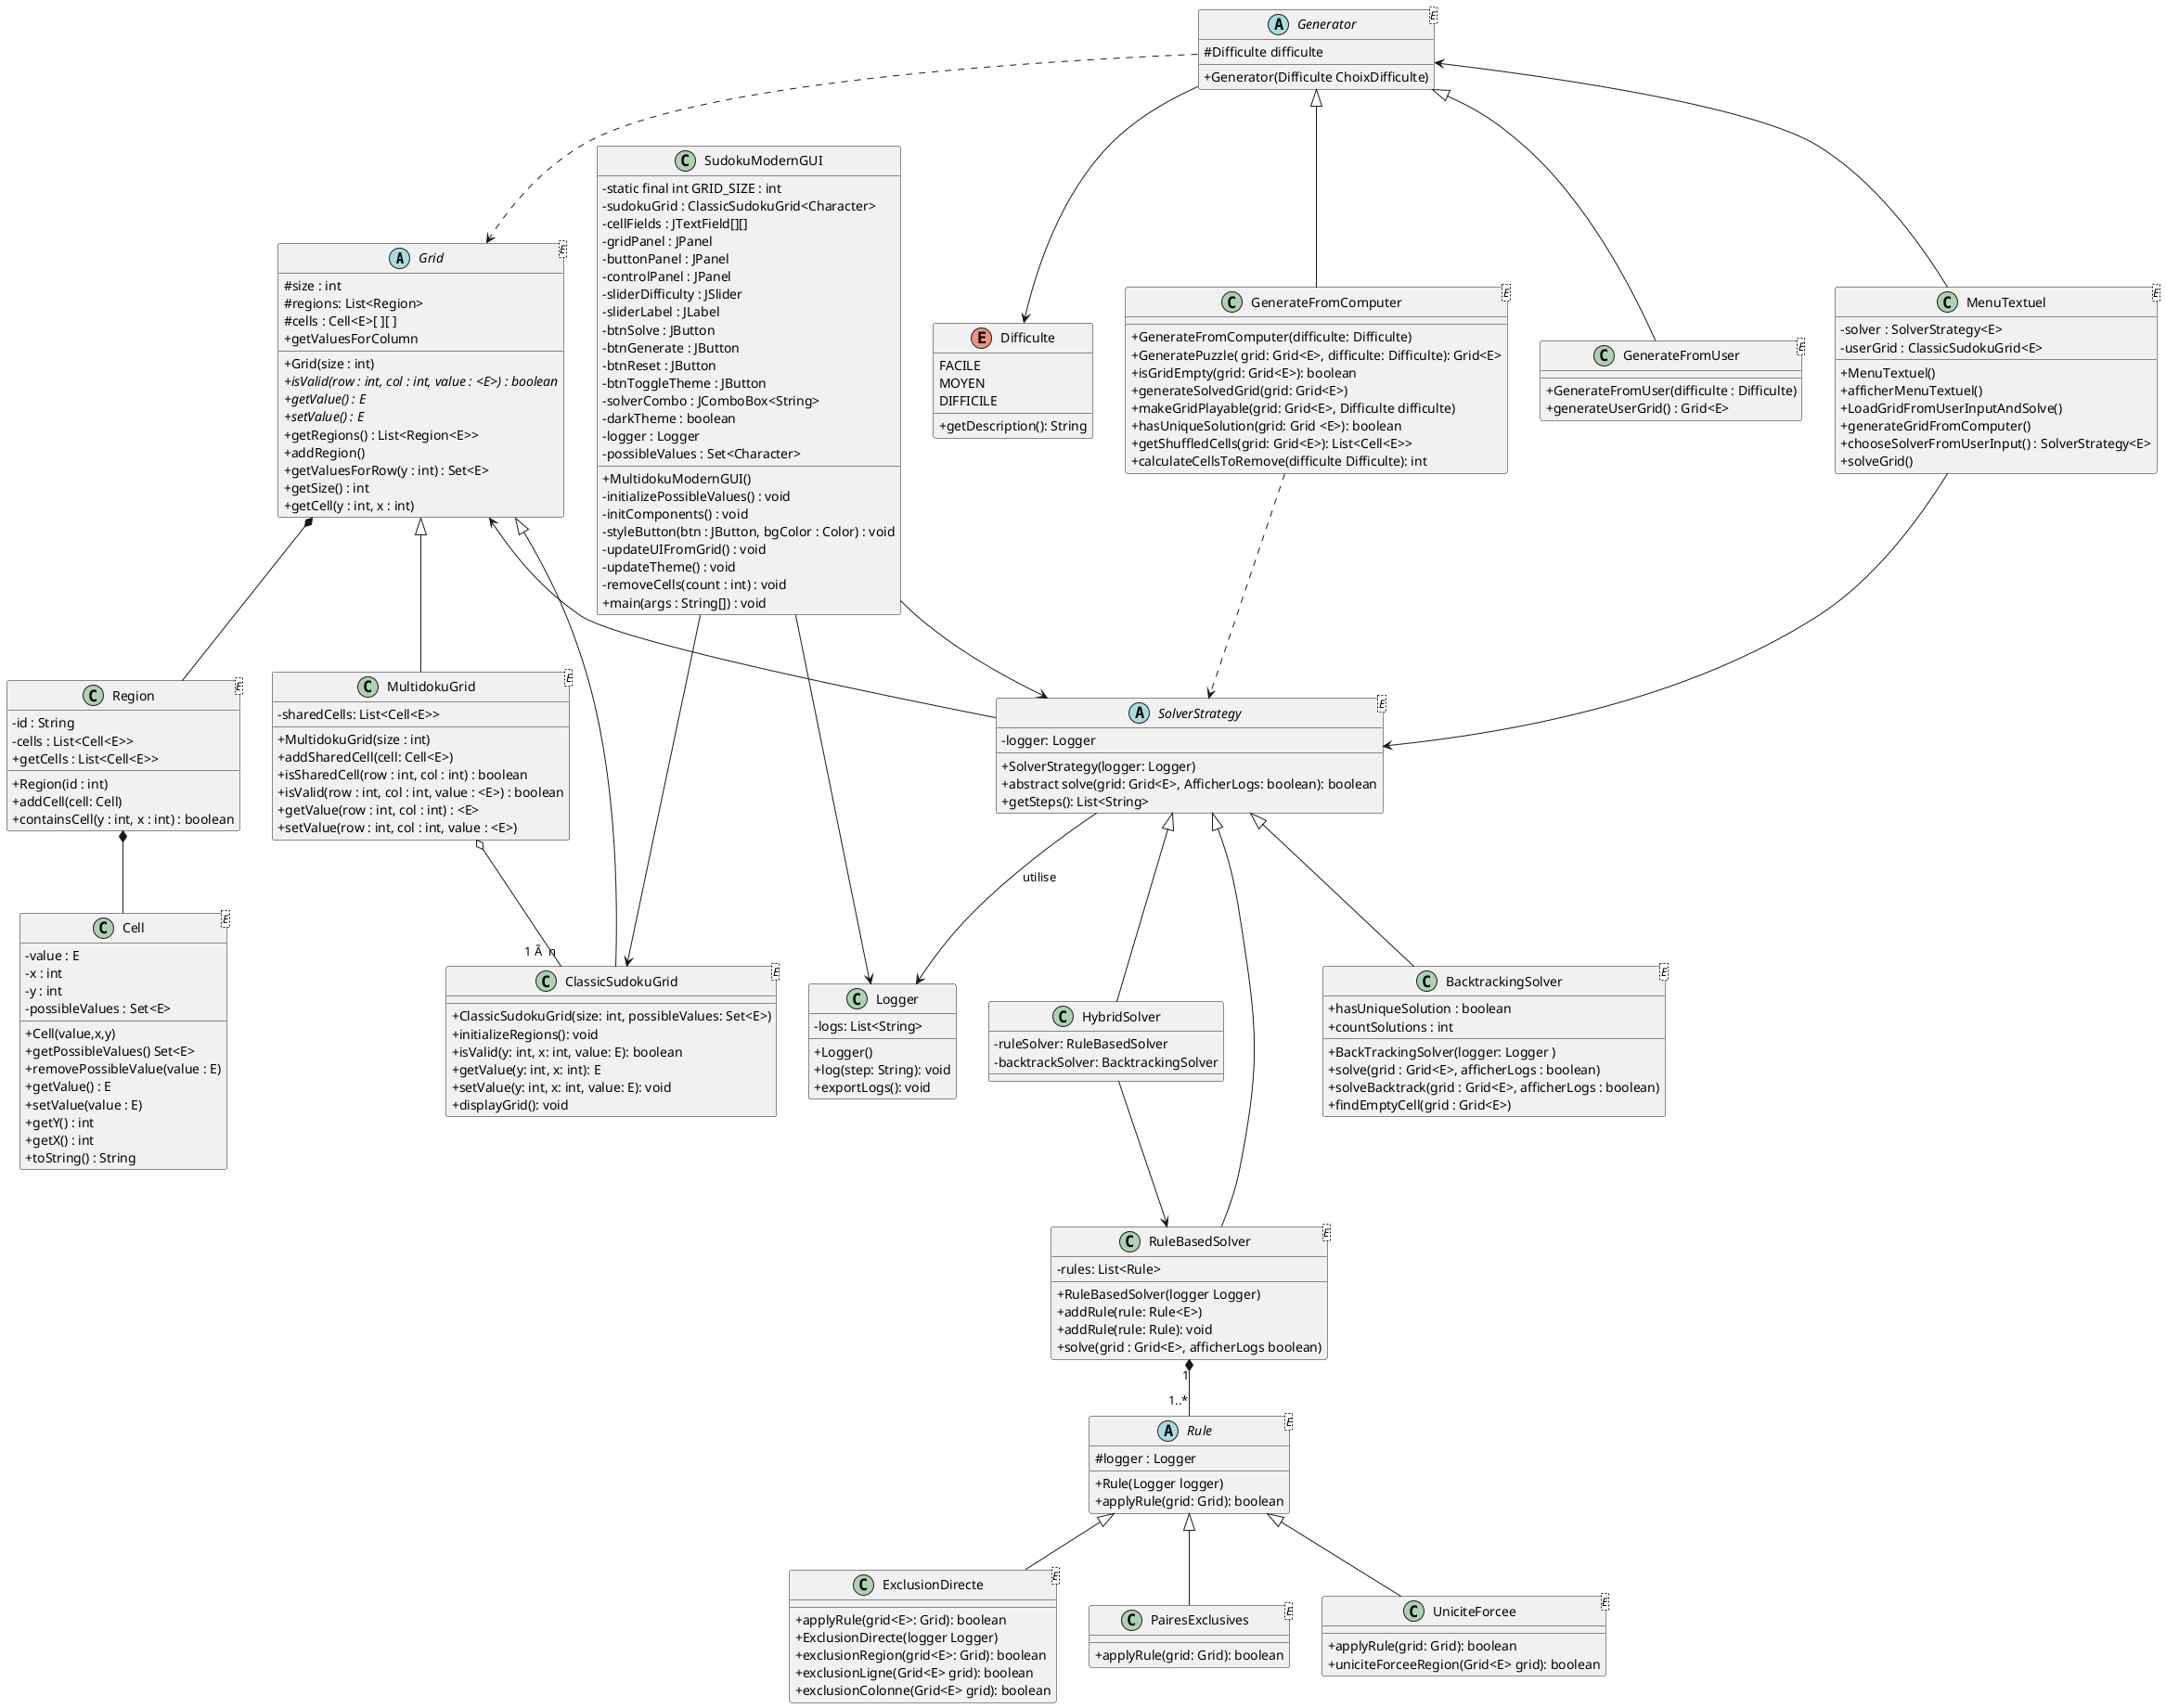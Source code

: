 @startuml
skinparam classAttributeIconSize 0
'https://plantuml.com/class-diagram

abstract class Grid<E>{
    # size : int
    # regions: List<Region>
    # cells : Cell<E>[ ][ ]
    + Grid(size : int)
    + {abstract} isValid(row : int, col : int, value : <E>) : boolean
    + {abstract} getValue() : E
    + {abstract} setValue() : E
    + getRegions() : List<Region<E>>
    + addRegion()
    + getValuesForRow(y : int) : Set<E>
    + getSize() : int
    + getValuesForColumn
    + getCell(y : int, x : int)
}

class Region<E>{
    - id : String
    - cells : List<Cell<E>>
    + Region(id : int)
    + addCell(cell: Cell)
    + getCells : List<Cell<E>>
    + containsCell(y : int, x : int) : boolean
}

class Cell<E> {
    -value : E
    -x : int
    -y : int
    -possibleValues : Set<E>
    +Cell(value,x,y)
    +getPossibleValues() Set<E>
    +removePossibleValue(value : E)
    +getValue() : E
    +setValue(value : E)
    +getY() : int
    +getX() : int
    +toString() : String
}

class ClassicSudokuGrid<E> {
    + ClassicSudokuGrid(size: int, possibleValues: Set<E>)
    + initializeRegions(): void
    + isValid(y: int, x: int, value: E): boolean
    + getValue(y: int, x: int): E
    + setValue(y: int, x: int, value: E): void
    + displayGrid(): void
}

class MultidokuGrid<E>{
    - sharedCells: List<Cell<E>>
    + MultidokuGrid(size : int)
    + addSharedCell(cell: Cell<E>)
    + isSharedCell(row : int, col : int) : boolean
    + isValid(row : int, col : int, value : <E>) : boolean
    + getValue(row : int, col : int) : <E>
    + setValue(row : int, col : int, value : <E>)
}

abstract class Rule<E> {
    #logger : Logger
    +Rule(Logger logger)
    + applyRule(grid: Grid): boolean
}
class ExclusionDirecte<E> extends Rule {
    + applyRule(grid<E>: Grid): boolean
    + ExclusionDirecte(logger Logger)
    + exclusionRegion(grid<E>: Grid): boolean
    + exclusionLigne(Grid<E> grid): boolean
    + exclusionColonne(Grid<E> grid): boolean
}
class PairesExclusives<E> extends Rule {
    + applyRule(grid: Grid): boolean
}
class UniciteForcee<E> extends Rule {
    + applyRule(grid: Grid): boolean
    + uniciteForceeRegion(Grid<E> grid): boolean
}

enum Difficulte{
    FACILE
    MOYEN
    DIFFICILE
    + getDescription(): String
}

Generator --> Difficulte

Abstract class Generator<E> {
    # Difficulte difficulte
    + Generator(Difficulte ChoixDifficulte)

}
Generator ..> Grid

class GenerateFromComputer<E> extends Generator{
    + GenerateFromComputer(difficulte: Difficulte)
    + GeneratePuzzle( grid: Grid<E>, difficulte: Difficulte): Grid<E>
    + isGridEmpty(grid: Grid<E>): boolean
    + generateSolvedGrid(grid: Grid<E>)
    + makeGridPlayable(grid: Grid<E>, Difficulte difficulte)
    + hasUniqueSolution(grid: Grid <E>): boolean
    + getShuffledCells(grid: Grid<E>): List<Cell<E>>
    + calculateCellsToRemove(difficulte Difficulte): int
}

class GenerateFromUser<E> extends Generator<E>{
    + GenerateFromUser(difficulte : Difficulte)
    + generateUserGrid() : Grid<E>
}

class MenuTextuel<E> {
    - solver : SolverStrategy<E>
    - userGrid : ClassicSudokuGrid<E>
    + MenuTextuel()
    + afficherMenuTextuel()
    + LoadGridFromUserInputAndSolve()
    + generateGridFromComputer()
    + chooseSolverFromUserInput() : SolverStrategy<E>
    + solveGrid()
}

MenuTextuel --> SolverStrategy



class RuleBasedSolver<E> {
    - rules: List<Rule>
    + RuleBasedSolver(logger Logger)
    + addRule(rule: Rule<E>)
    + addRule(rule: Rule): void
    + solve(grid : Grid<E>, afficherLogs boolean)
}

class BacktrackingSolver<E> {
    +BackTrackingSolver(logger: Logger )
    +solve(grid : Grid<E>, afficherLogs : boolean)
    +solveBacktrack(grid : Grid<E>, afficherLogs : boolean)
    +findEmptyCell(grid : Grid<E>)
    +hasUniqueSolution : boolean
    +countSolutions : int
}

class HybridSolver {
    - ruleSolver: RuleBasedSolver
    - backtrackSolver: BacktrackingSolver
}

class Logger {
    - logs: List<String>
    + Logger()
    + log(step: String): void
    + exportLogs(): void
}

abstract class SolverStrategy<E> {
    - logger: Logger
    + SolverStrategy(logger: Logger)
    + abstract solve(grid: Grid<E>, AfficherLogs: boolean): boolean
    + getSteps(): List<String>
}

class SudokuModernGUI {
  - static final int GRID_SIZE : int
  - sudokuGrid : ClassicSudokuGrid<Character>
  - cellFields : JTextField[][]
  - gridPanel : JPanel
  - buttonPanel : JPanel
  - controlPanel : JPanel
  - sliderDifficulty : JSlider
  - sliderLabel : JLabel
  - btnSolve : JButton
  - btnGenerate : JButton
  - btnReset : JButton
  - btnToggleTheme : JButton
  - solverCombo : JComboBox<String>
  - darkTheme : boolean
  - logger : Logger
  - possibleValues : Set<Character>
  + MultidokuModernGUI()
  - initializePossibleValues() : void
  - initComponents() : void
  - styleButton(btn : JButton, bgColor : Color) : void
  - updateUIFromGrid() : void
  - updateTheme() : void
  - removeCells(count : int) : void
  + main(args : String[]) : void
}

SolverStrategy --> Logger : utilise

Generator<--MenuTextuel

Grid <|-- MultidokuGrid
Grid <|-- ClassicSudokuGrid
Grid *-- Region
Grid <-- SolverStrategy

GenerateFromComputer ..> SolverStrategy

MultidokuGrid o-- "1 Ã  n" ClassicSudokuGrid

Region *-- Cell

SolverStrategy <|-- RuleBasedSolver
SolverStrategy <|-- HybridSolver
SolverStrategy <|-- BacktrackingSolver
RuleBasedSolver "1" *-- "1..*" Rule
HybridSolver --> RuleBasedSolver
SudokuModernGUI --> ClassicSudokuGrid
SudokuModernGUI --> Logger
SudokuModernGUI --> SolverStrategy




@enduml